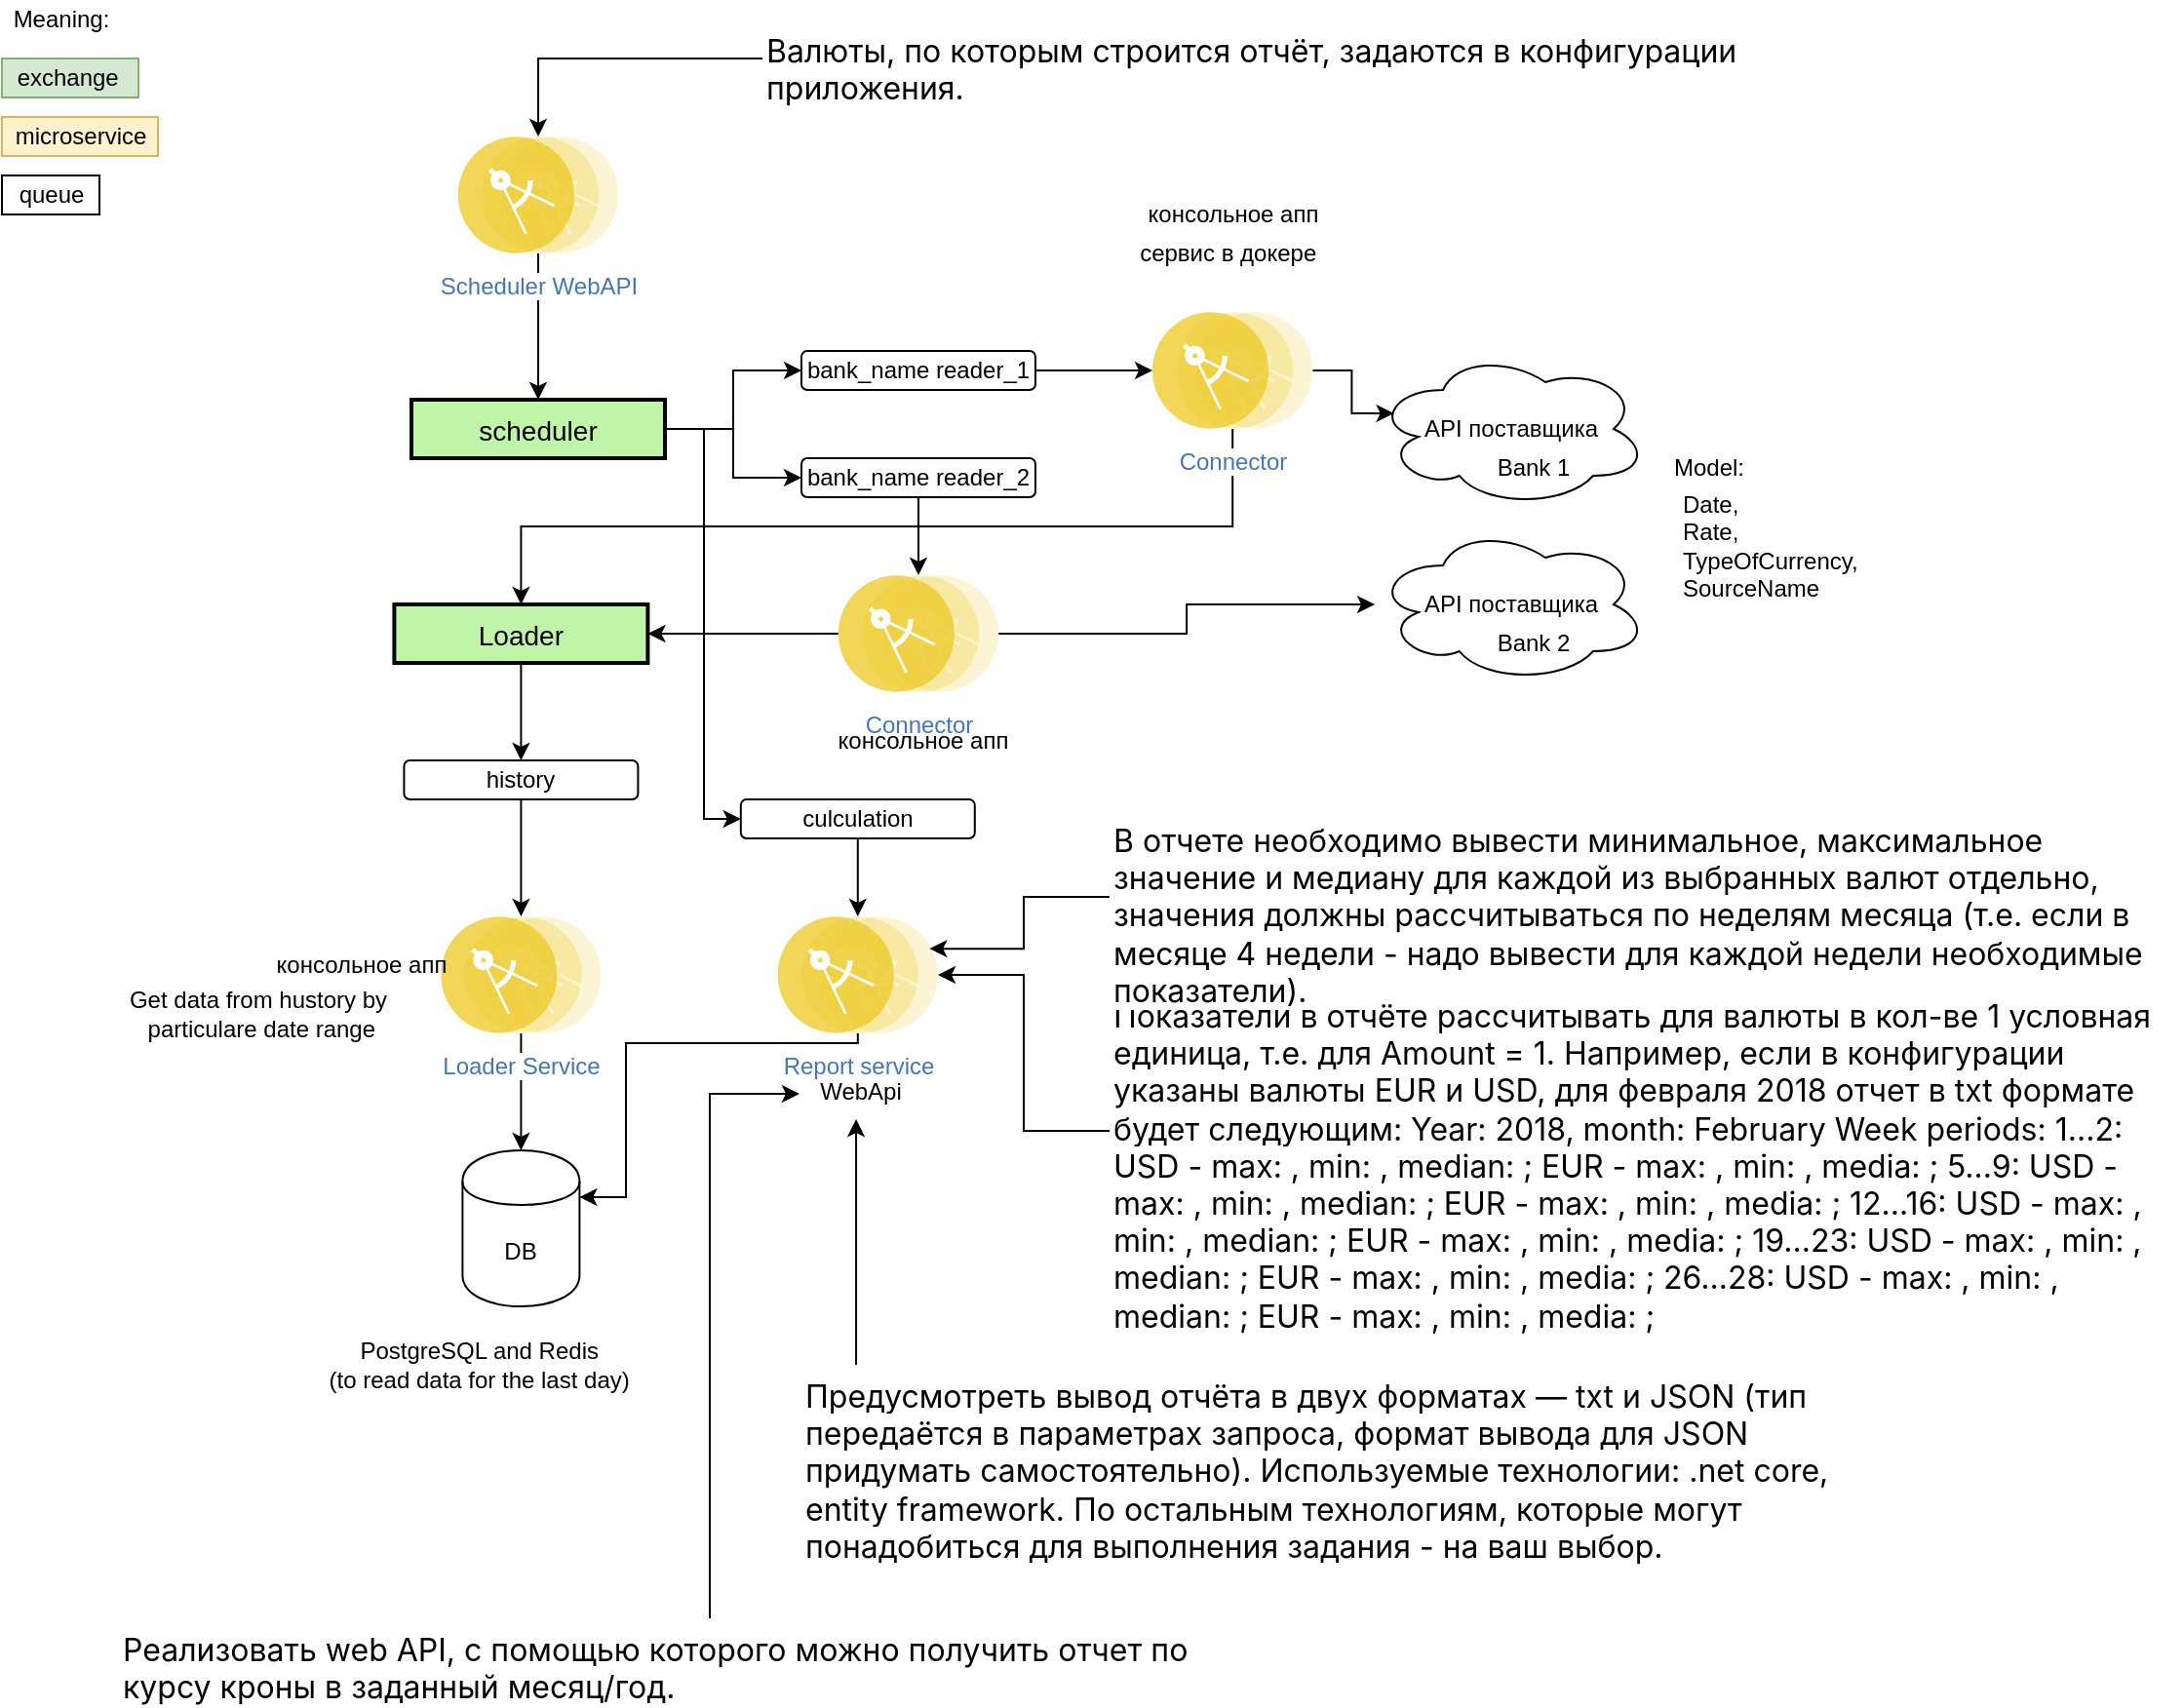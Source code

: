 <mxfile version="14.1.8" type="device"><diagram id="eIo0H9kK7ql945uVP1NC" name="Page-1"><mxGraphModel dx="724" dy="1151" grid="1" gridSize="10" guides="1" tooltips="1" connect="1" arrows="1" fold="1" page="1" pageScale="1" pageWidth="827" pageHeight="1169" math="0" shadow="0"><root><mxCell id="0"/><mxCell id="1" parent="0"/><mxCell id="A9RpcKW8iGnLrgXB2_h8-4" style="edgeStyle=orthogonalEdgeStyle;rounded=0;orthogonalLoop=1;jettySize=auto;html=1;" parent="1" source="-Gu_LQZito7tzr1x9Rmg-1" target="A9RpcKW8iGnLrgXB2_h8-1" edge="1"><mxGeometry relative="1" as="geometry"/></mxCell><mxCell id="A9RpcKW8iGnLrgXB2_h8-13" style="edgeStyle=orthogonalEdgeStyle;rounded=0;orthogonalLoop=1;jettySize=auto;html=1;" parent="1" source="-Gu_LQZito7tzr1x9Rmg-1" target="A9RpcKW8iGnLrgXB2_h8-10" edge="1"><mxGeometry relative="1" as="geometry"/></mxCell><mxCell id="-Gu_LQZito7tzr1x9Rmg-1" value="Connector" style="aspect=fixed;perimeter=ellipsePerimeter;html=1;align=center;shadow=0;dashed=0;fontColor=#4277BB;labelBackgroundColor=#ffffff;fontSize=12;spacingTop=3;image;image=img/lib/ibm/applications/microservice.svg;" parent="1" vertex="1"><mxGeometry x="1378.9" y="375" width="82.2" height="60" as="geometry"/></mxCell><mxCell id="A9RpcKW8iGnLrgXB2_h8-8" style="edgeStyle=orthogonalEdgeStyle;rounded=0;orthogonalLoop=1;jettySize=auto;html=1;entryX=0;entryY=0.5;entryDx=0;entryDy=0;" parent="1" source="-Gu_LQZito7tzr1x9Rmg-2" target="A9RpcKW8iGnLrgXB2_h8-6" edge="1"><mxGeometry relative="1" as="geometry"/></mxCell><mxCell id="A9RpcKW8iGnLrgXB2_h8-22" style="edgeStyle=orthogonalEdgeStyle;rounded=0;orthogonalLoop=1;jettySize=auto;html=1;entryX=0;entryY=0.5;entryDx=0;entryDy=0;" parent="1" source="-Gu_LQZito7tzr1x9Rmg-2" target="A9RpcKW8iGnLrgXB2_h8-21" edge="1"><mxGeometry relative="1" as="geometry"/></mxCell><mxCell id="A9RpcKW8iGnLrgXB2_h8-47" style="edgeStyle=orthogonalEdgeStyle;rounded=0;orthogonalLoop=1;jettySize=auto;html=1;entryX=0;entryY=0.5;entryDx=0;entryDy=0;" parent="1" source="-Gu_LQZito7tzr1x9Rmg-2" target="A9RpcKW8iGnLrgXB2_h8-44" edge="1"><mxGeometry relative="1" as="geometry"><Array as="points"><mxPoint x="1310" y="300"/><mxPoint x="1310" y="500"/></Array></mxGeometry></mxCell><mxCell id="-Gu_LQZito7tzr1x9Rmg-2" value="scheduler" style="strokeWidth=2;dashed=0;align=center;fontSize=14;shape=rect;fillColor=#c0f5a9;strokeColor=#000000;" parent="1" vertex="1"><mxGeometry x="1160" y="285" width="130" height="30" as="geometry"/></mxCell><mxCell id="A9RpcKW8iGnLrgXB2_h8-1" value="API поставщика" style="ellipse;shape=cloud;whiteSpace=wrap;html=1;" parent="1" vertex="1"><mxGeometry x="1654" y="350" width="140" height="80" as="geometry"/></mxCell><mxCell id="A9RpcKW8iGnLrgXB2_h8-7" style="edgeStyle=orthogonalEdgeStyle;rounded=0;orthogonalLoop=1;jettySize=auto;html=1;" parent="1" source="A9RpcKW8iGnLrgXB2_h8-5" target="-Gu_LQZito7tzr1x9Rmg-2" edge="1"><mxGeometry relative="1" as="geometry"/></mxCell><mxCell id="A9RpcKW8iGnLrgXB2_h8-5" value="Scheduler WebAPI" style="aspect=fixed;perimeter=ellipsePerimeter;html=1;align=center;shadow=0;dashed=0;fontColor=#4277BB;labelBackgroundColor=#ffffff;fontSize=12;spacingTop=3;image;image=img/lib/ibm/applications/microservice.svg;" parent="1" vertex="1"><mxGeometry x="1183.9" y="150" width="82.2" height="60" as="geometry"/></mxCell><mxCell id="A9RpcKW8iGnLrgXB2_h8-9" style="edgeStyle=orthogonalEdgeStyle;rounded=0;orthogonalLoop=1;jettySize=auto;html=1;" parent="1" source="A9RpcKW8iGnLrgXB2_h8-6" target="-Gu_LQZito7tzr1x9Rmg-1" edge="1"><mxGeometry relative="1" as="geometry"/></mxCell><mxCell id="A9RpcKW8iGnLrgXB2_h8-6" value="bank_name reader_2" style="rounded=1;whiteSpace=wrap;html=1;" parent="1" vertex="1"><mxGeometry x="1360" y="315" width="120" height="20" as="geometry"/></mxCell><mxCell id="A9RpcKW8iGnLrgXB2_h8-16" style="edgeStyle=orthogonalEdgeStyle;rounded=0;orthogonalLoop=1;jettySize=auto;html=1;entryX=0.5;entryY=0;entryDx=0;entryDy=0;" parent="1" source="A9RpcKW8iGnLrgXB2_h8-10" target="A9RpcKW8iGnLrgXB2_h8-15" edge="1"><mxGeometry relative="1" as="geometry"/></mxCell><mxCell id="A9RpcKW8iGnLrgXB2_h8-10" value="Loader" style="strokeWidth=2;dashed=0;align=center;fontSize=14;shape=rect;fillColor=#c0f5a9;strokeColor=#000000;" parent="1" vertex="1"><mxGeometry x="1151.2" y="390" width="130" height="30" as="geometry"/></mxCell><mxCell id="A9RpcKW8iGnLrgXB2_h8-19" value="" style="edgeStyle=orthogonalEdgeStyle;rounded=0;orthogonalLoop=1;jettySize=auto;html=1;" parent="1" source="A9RpcKW8iGnLrgXB2_h8-14" target="A9RpcKW8iGnLrgXB2_h8-18" edge="1"><mxGeometry relative="1" as="geometry"/></mxCell><mxCell id="A9RpcKW8iGnLrgXB2_h8-14" value="Loader Service" style="aspect=fixed;perimeter=ellipsePerimeter;html=1;align=center;shadow=0;dashed=0;fontColor=#4277BB;labelBackgroundColor=#ffffff;fontSize=12;spacingTop=3;image;image=img/lib/ibm/applications/microservice.svg;" parent="1" vertex="1"><mxGeometry x="1175.1" y="550" width="82.2" height="60" as="geometry"/></mxCell><mxCell id="A9RpcKW8iGnLrgXB2_h8-17" style="edgeStyle=orthogonalEdgeStyle;rounded=0;orthogonalLoop=1;jettySize=auto;html=1;entryX=0.5;entryY=0;entryDx=0;entryDy=0;" parent="1" source="A9RpcKW8iGnLrgXB2_h8-15" target="A9RpcKW8iGnLrgXB2_h8-14" edge="1"><mxGeometry relative="1" as="geometry"/></mxCell><mxCell id="A9RpcKW8iGnLrgXB2_h8-15" value="history" style="rounded=1;whiteSpace=wrap;html=1;" parent="1" vertex="1"><mxGeometry x="1156.2" y="470" width="120" height="20" as="geometry"/></mxCell><mxCell id="A9RpcKW8iGnLrgXB2_h8-18" value="DB" style="shape=cylinder;whiteSpace=wrap;html=1;boundedLbl=1;backgroundOutline=1;" parent="1" vertex="1"><mxGeometry x="1186.2" y="670" width="60" height="80" as="geometry"/></mxCell><mxCell id="A9RpcKW8iGnLrgXB2_h8-26" style="edgeStyle=orthogonalEdgeStyle;rounded=0;orthogonalLoop=1;jettySize=auto;html=1;entryX=0.07;entryY=0.4;entryDx=0;entryDy=0;entryPerimeter=0;" parent="1" source="A9RpcKW8iGnLrgXB2_h8-20" target="A9RpcKW8iGnLrgXB2_h8-25" edge="1"><mxGeometry relative="1" as="geometry"/></mxCell><mxCell id="A9RpcKW8iGnLrgXB2_h8-27" style="edgeStyle=orthogonalEdgeStyle;rounded=0;orthogonalLoop=1;jettySize=auto;html=1;entryX=0.5;entryY=0;entryDx=0;entryDy=0;" parent="1" source="A9RpcKW8iGnLrgXB2_h8-20" target="A9RpcKW8iGnLrgXB2_h8-10" edge="1"><mxGeometry relative="1" as="geometry"><Array as="points"><mxPoint x="1581" y="350"/><mxPoint x="1216" y="350"/></Array></mxGeometry></mxCell><mxCell id="A9RpcKW8iGnLrgXB2_h8-20" value="Connector" style="aspect=fixed;perimeter=ellipsePerimeter;html=1;align=center;shadow=0;dashed=0;fontColor=#4277BB;labelBackgroundColor=#ffffff;fontSize=12;spacingTop=3;image;image=img/lib/ibm/applications/microservice.svg;" parent="1" vertex="1"><mxGeometry x="1540" y="240" width="82.2" height="60" as="geometry"/></mxCell><mxCell id="A9RpcKW8iGnLrgXB2_h8-23" style="edgeStyle=orthogonalEdgeStyle;rounded=0;orthogonalLoop=1;jettySize=auto;html=1;" parent="1" source="A9RpcKW8iGnLrgXB2_h8-21" target="A9RpcKW8iGnLrgXB2_h8-20" edge="1"><mxGeometry relative="1" as="geometry"/></mxCell><mxCell id="A9RpcKW8iGnLrgXB2_h8-21" value="bank_name reader_1" style="rounded=1;whiteSpace=wrap;html=1;" parent="1" vertex="1"><mxGeometry x="1360" y="260" width="120" height="20" as="geometry"/></mxCell><mxCell id="A9RpcKW8iGnLrgXB2_h8-25" value="API поставщика" style="ellipse;shape=cloud;whiteSpace=wrap;html=1;" parent="1" vertex="1"><mxGeometry x="1654" y="260" width="140" height="80" as="geometry"/></mxCell><mxCell id="A9RpcKW8iGnLrgXB2_h8-43" style="edgeStyle=orthogonalEdgeStyle;rounded=0;orthogonalLoop=1;jettySize=auto;html=1;entryX=1;entryY=0.3;entryDx=0;entryDy=0;" parent="1" source="A9RpcKW8iGnLrgXB2_h8-42" target="A9RpcKW8iGnLrgXB2_h8-18" edge="1"><mxGeometry relative="1" as="geometry"><Array as="points"><mxPoint x="1270" y="615"/><mxPoint x="1270" y="694"/></Array></mxGeometry></mxCell><mxCell id="A9RpcKW8iGnLrgXB2_h8-42" value="Report service" style="aspect=fixed;perimeter=ellipsePerimeter;html=1;align=center;shadow=0;dashed=0;fontColor=#4277BB;labelBackgroundColor=#ffffff;fontSize=12;spacingTop=3;image;image=img/lib/ibm/applications/microservice.svg;" parent="1" vertex="1"><mxGeometry x="1347.8" y="550" width="82.2" height="60" as="geometry"/></mxCell><mxCell id="A9RpcKW8iGnLrgXB2_h8-46" style="edgeStyle=orthogonalEdgeStyle;rounded=0;orthogonalLoop=1;jettySize=auto;html=1;" parent="1" source="A9RpcKW8iGnLrgXB2_h8-44" target="A9RpcKW8iGnLrgXB2_h8-42" edge="1"><mxGeometry relative="1" as="geometry"/></mxCell><mxCell id="A9RpcKW8iGnLrgXB2_h8-44" value="culculation" style="rounded=1;whiteSpace=wrap;html=1;" parent="1" vertex="1"><mxGeometry x="1328.9" y="490" width="120" height="20" as="geometry"/></mxCell><mxCell id="A9RpcKW8iGnLrgXB2_h8-49" style="edgeStyle=orthogonalEdgeStyle;rounded=0;orthogonalLoop=1;jettySize=auto;html=1;entryX=0.467;entryY=1.2;entryDx=0;entryDy=0;entryPerimeter=0;" parent="1" source="A9RpcKW8iGnLrgXB2_h8-48" target="mn9FHSqeeHd4KauA4sb--15" edge="1"><mxGeometry relative="1" as="geometry"><mxPoint x="1320" y="750" as="targetPoint"/><Array as="points"><mxPoint x="1388" y="790"/><mxPoint x="1388" y="790"/></Array></mxGeometry></mxCell><mxCell id="A9RpcKW8iGnLrgXB2_h8-48" value="&lt;!--StartFragment--&gt;&lt;span style=&quot;font-family: -apple-system, BlinkMacSystemFont, &amp;quot;Segoe UI&amp;quot;, Helvetica, Arial, sans-serif, &amp;quot;Apple Color Emoji&amp;quot;, &amp;quot;Segoe UI Emoji&amp;quot;; font-size: 16px; font-style: normal; font-variant-ligatures: normal; font-variant-caps: normal; font-weight: 400; letter-spacing: normal; orphans: 2; text-align: left; text-indent: 0px; text-transform: none; widows: 2; word-spacing: 0px; -webkit-text-stroke-width: 0px; background-color: rgb(255, 255, 255); text-decoration-style: initial; text-decoration-color: initial; float: none; display: inline !important;&quot;&gt;Предусмотреть вывод отчёта в двух форматах — txt и JSON (тип передаётся в параметрах запроса, формат вывода для JSON придумать самостоятельно). Используемые технологии: .net core, entity framework. По остальным технологиям, которые могут понадобиться для выполнения задания - на ваш выбор.&lt;span style=&quot;&quot;&gt;&amp;nbsp;&lt;/span&gt;&lt;/span&gt;&lt;!--EndFragment--&gt;" style="text;whiteSpace=wrap;html=1;" parent="1" vertex="1"><mxGeometry x="1360" y="780" width="550" height="90" as="geometry"/></mxCell><mxCell id="A9RpcKW8iGnLrgXB2_h8-51" style="edgeStyle=orthogonalEdgeStyle;rounded=0;orthogonalLoop=1;jettySize=auto;html=1;" parent="1" source="A9RpcKW8iGnLrgXB2_h8-50" target="A9RpcKW8iGnLrgXB2_h8-5" edge="1"><mxGeometry relative="1" as="geometry"/></mxCell><mxCell id="A9RpcKW8iGnLrgXB2_h8-50" value="&lt;!--StartFragment--&gt;&lt;span style=&quot;font-family: -apple-system, BlinkMacSystemFont, &amp;quot;Segoe UI&amp;quot;, Helvetica, Arial, sans-serif, &amp;quot;Apple Color Emoji&amp;quot;, &amp;quot;Segoe UI Emoji&amp;quot;; font-size: 16px; font-style: normal; font-variant-ligatures: normal; font-variant-caps: normal; font-weight: 400; letter-spacing: normal; orphans: 2; text-align: left; text-indent: 0px; text-transform: none; widows: 2; word-spacing: 0px; -webkit-text-stroke-width: 0px; background-color: rgb(255, 255, 255); text-decoration-style: initial; text-decoration-color: initial; float: none; display: inline !important;&quot;&gt;Валюты, по которым строится отчёт, задаются в конфигурации приложения.&lt;/span&gt;&lt;!--EndFragment--&gt;" style="text;whiteSpace=wrap;html=1;" parent="1" vertex="1"><mxGeometry x="1340" y="90" width="550" height="40" as="geometry"/></mxCell><mxCell id="A9RpcKW8iGnLrgXB2_h8-53" style="edgeStyle=orthogonalEdgeStyle;rounded=0;orthogonalLoop=1;jettySize=auto;html=1;" parent="1" source="A9RpcKW8iGnLrgXB2_h8-52" target="A9RpcKW8iGnLrgXB2_h8-42" edge="1"><mxGeometry relative="1" as="geometry"/></mxCell><mxCell id="A9RpcKW8iGnLrgXB2_h8-52" value="&lt;!--StartFragment--&gt;&lt;span style=&quot;font-family: -apple-system, BlinkMacSystemFont, &amp;quot;Segoe UI&amp;quot;, Helvetica, Arial, sans-serif, &amp;quot;Apple Color Emoji&amp;quot;, &amp;quot;Segoe UI Emoji&amp;quot;; font-size: 16px; font-style: normal; font-variant-ligatures: normal; font-variant-caps: normal; font-weight: 400; letter-spacing: normal; orphans: 2; text-align: left; text-indent: 0px; text-transform: none; widows: 2; word-spacing: 0px; -webkit-text-stroke-width: 0px; background-color: rgb(255, 255, 255); text-decoration-style: initial; text-decoration-color: initial; float: none; display: inline !important;&quot;&gt;Показатели в отчёте рассчитывать для валюты в кол-ве 1 условная единица, т.е. для Amount = 1. Например, если в конфигурации указаны валюты EUR и USD, для февраля 2018 отчет в txt формате будет следующим: Year: 2018, month: February Week periods: 1...2: USD - max: , min: , median: ; EUR - max: , min: , media: ; 5...9: USD - max: , min: , median: ; EUR - max: , min: , media: ; 12...16: USD - max: , min: , median: ; EUR - max: , min: , media: ; 19...23: USD - max: , min: , median: ; EUR - max: , min: , media: ; 26...28: USD - max: , min: , median: ; EUR - max: , min: , media: ;&lt;/span&gt;&lt;!--EndFragment--&gt;" style="text;whiteSpace=wrap;html=1;" parent="1" vertex="1"><mxGeometry x="1518" y="585" width="550" height="150" as="geometry"/></mxCell><mxCell id="A9RpcKW8iGnLrgXB2_h8-55" style="edgeStyle=orthogonalEdgeStyle;rounded=0;orthogonalLoop=1;jettySize=auto;html=1;entryX=-0.017;entryY=0.55;entryDx=0;entryDy=0;entryPerimeter=0;" parent="1" target="mn9FHSqeeHd4KauA4sb--15" edge="1"><mxGeometry relative="1" as="geometry"><mxPoint x="1313" y="910" as="sourcePoint"/><Array as="points"><mxPoint x="1313" y="641"/></Array><mxPoint x="1370" y="680" as="targetPoint"/></mxGeometry></mxCell><mxCell id="A9RpcKW8iGnLrgXB2_h8-54" value="&lt;!--StartFragment--&gt;&lt;span style=&quot;font-family: -apple-system, BlinkMacSystemFont, &amp;quot;Segoe UI&amp;quot;, Helvetica, Arial, sans-serif, &amp;quot;Apple Color Emoji&amp;quot;, &amp;quot;Segoe UI Emoji&amp;quot;; font-size: 16px; font-style: normal; font-variant-ligatures: normal; font-variant-caps: normal; font-weight: 400; letter-spacing: normal; orphans: 2; text-align: left; text-indent: 0px; text-transform: none; widows: 2; word-spacing: 0px; -webkit-text-stroke-width: 0px; background-color: rgb(255, 255, 255); text-decoration-style: initial; text-decoration-color: initial; float: none; display: inline !important;&quot;&gt;Реализовать web API, с помощью которого можно получить отчет по курсу кроны в заданный месяц/год.&lt;/span&gt;&lt;!--EndFragment--&gt;" style="text;whiteSpace=wrap;html=1;" parent="1" vertex="1"><mxGeometry x="1010" y="910" width="550" height="40" as="geometry"/></mxCell><mxCell id="A9RpcKW8iGnLrgXB2_h8-57" style="edgeStyle=orthogonalEdgeStyle;rounded=0;orthogonalLoop=1;jettySize=auto;html=1;entryX=1;entryY=0.25;entryDx=0;entryDy=0;" parent="1" source="A9RpcKW8iGnLrgXB2_h8-56" target="A9RpcKW8iGnLrgXB2_h8-42" edge="1"><mxGeometry relative="1" as="geometry"/></mxCell><mxCell id="A9RpcKW8iGnLrgXB2_h8-56" value="&lt;!--StartFragment--&gt;&lt;span style=&quot;font-family: -apple-system, BlinkMacSystemFont, &amp;quot;Segoe UI&amp;quot;, Helvetica, Arial, sans-serif, &amp;quot;Apple Color Emoji&amp;quot;, &amp;quot;Segoe UI Emoji&amp;quot;; font-size: 16px; font-style: normal; font-variant-ligatures: normal; font-variant-caps: normal; font-weight: 400; letter-spacing: normal; orphans: 2; text-align: left; text-indent: 0px; text-transform: none; widows: 2; word-spacing: 0px; -webkit-text-stroke-width: 0px; background-color: rgb(255, 255, 255); text-decoration-style: initial; text-decoration-color: initial; float: none; display: inline !important;&quot;&gt;В отчете необходимо вывести минимальное, максимальное значение и медиану для каждой из выбранных валют отдельно, значения должны рассчитываться по неделям месяца (т.е. если в месяце 4 недели - надо вывести для каждой недели необходимые показатели).&lt;/span&gt;&lt;!--EndFragment--&gt;" style="text;whiteSpace=wrap;html=1;" parent="1" vertex="1"><mxGeometry x="1518" y="495" width="550" height="90" as="geometry"/></mxCell><mxCell id="mn9FHSqeeHd4KauA4sb--1" value="сервис в докере&amp;nbsp;" style="text;html=1;align=center;verticalAlign=middle;resizable=0;points=[];autosize=1;" parent="1" vertex="1"><mxGeometry x="1525" y="200" width="110" height="20" as="geometry"/></mxCell><mxCell id="mn9FHSqeeHd4KauA4sb--2" value="Date, &lt;br&gt;Rate, &lt;br&gt;TypeOfCurrency, &lt;br&gt;SourceName" style="text;html=1;align=left;verticalAlign=middle;resizable=0;points=[];autosize=1;" parent="1" vertex="1"><mxGeometry x="1810" y="330" width="110" height="60" as="geometry"/></mxCell><mxCell id="mn9FHSqeeHd4KauA4sb--4" value="PostgreSQL and Redis&amp;nbsp;&lt;br&gt;&lt;span class=&quot;VIiyi&quot; lang=&quot;en&quot;&gt;(to read data for the last day)&lt;/span&gt;&amp;nbsp;" style="text;html=1;align=center;verticalAlign=middle;resizable=0;points=[];autosize=1;" parent="1" vertex="1"><mxGeometry x="1111.2" y="765" width="170" height="30" as="geometry"/></mxCell><mxCell id="mn9FHSqeeHd4KauA4sb--5" value="Bank 1" style="text;html=1;align=center;verticalAlign=middle;resizable=0;points=[];autosize=1;" parent="1" vertex="1"><mxGeometry x="1710" y="310" width="50" height="20" as="geometry"/></mxCell><mxCell id="mn9FHSqeeHd4KauA4sb--6" value="Bank 2" style="text;html=1;align=center;verticalAlign=middle;resizable=0;points=[];autosize=1;" parent="1" vertex="1"><mxGeometry x="1710" y="400" width="50" height="20" as="geometry"/></mxCell><mxCell id="mn9FHSqeeHd4KauA4sb--7" value="exchange&amp;nbsp;" style="text;html=1;align=center;verticalAlign=middle;resizable=0;points=[];autosize=1;fillColor=#d5e8d4;strokeColor=#82b366;" parent="1" vertex="1"><mxGeometry x="950" y="110" width="70" height="20" as="geometry"/></mxCell><mxCell id="mn9FHSqeeHd4KauA4sb--8" value="Meaning:" style="text;html=1;align=center;verticalAlign=middle;resizable=0;points=[];autosize=1;" parent="1" vertex="1"><mxGeometry x="950" y="80" width="60" height="20" as="geometry"/></mxCell><mxCell id="mn9FHSqeeHd4KauA4sb--10" value="microservice" style="text;html=1;align=center;verticalAlign=middle;resizable=0;points=[];autosize=1;fillColor=#fff2cc;strokeColor=#d6b656;" parent="1" vertex="1"><mxGeometry x="950" y="140" width="80" height="20" as="geometry"/></mxCell><mxCell id="mn9FHSqeeHd4KauA4sb--11" value="queue" style="text;html=1;align=center;verticalAlign=middle;resizable=0;points=[];autosize=1;rounded=0;strokeColor=#000000;" parent="1" vertex="1"><mxGeometry x="950" y="170" width="50" height="20" as="geometry"/></mxCell><mxCell id="mn9FHSqeeHd4KauA4sb--12" value="консольное апп" style="text;html=1;align=center;verticalAlign=middle;resizable=0;points=[];autosize=1;" parent="1" vertex="1"><mxGeometry x="1531.1" y="180" width="100" height="20" as="geometry"/></mxCell><mxCell id="mn9FHSqeeHd4KauA4sb--13" value="консольное апп" style="text;html=1;align=center;verticalAlign=middle;resizable=0;points=[];autosize=1;" parent="1" vertex="1"><mxGeometry x="1372.2" y="450" width="100" height="20" as="geometry"/></mxCell><mxCell id="mn9FHSqeeHd4KauA4sb--14" value="консольное апп" style="text;html=1;align=center;verticalAlign=middle;resizable=0;points=[];autosize=1;" parent="1" vertex="1"><mxGeometry x="1083.9" y="565" width="100" height="20" as="geometry"/></mxCell><mxCell id="mn9FHSqeeHd4KauA4sb--15" value="WebApi" style="text;html=1;align=center;verticalAlign=middle;resizable=0;points=[];autosize=1;" parent="1" vertex="1"><mxGeometry x="1360.0" y="630" width="60" height="20" as="geometry"/></mxCell><mxCell id="mn9FHSqeeHd4KauA4sb--16" value="Model:" style="text;html=1;align=center;verticalAlign=middle;resizable=0;points=[];autosize=1;" parent="1" vertex="1"><mxGeometry x="1800" y="310" width="50" height="20" as="geometry"/></mxCell><mxCell id="mn9FHSqeeHd4KauA4sb--18" value="Get data from hustory by&lt;br&gt;&amp;nbsp;particulare date range" style="text;html=1;align=center;verticalAlign=middle;resizable=0;points=[];autosize=1;" parent="1" vertex="1"><mxGeometry x="1006.2" y="585" width="150" height="30" as="geometry"/></mxCell></root></mxGraphModel></diagram></mxfile>